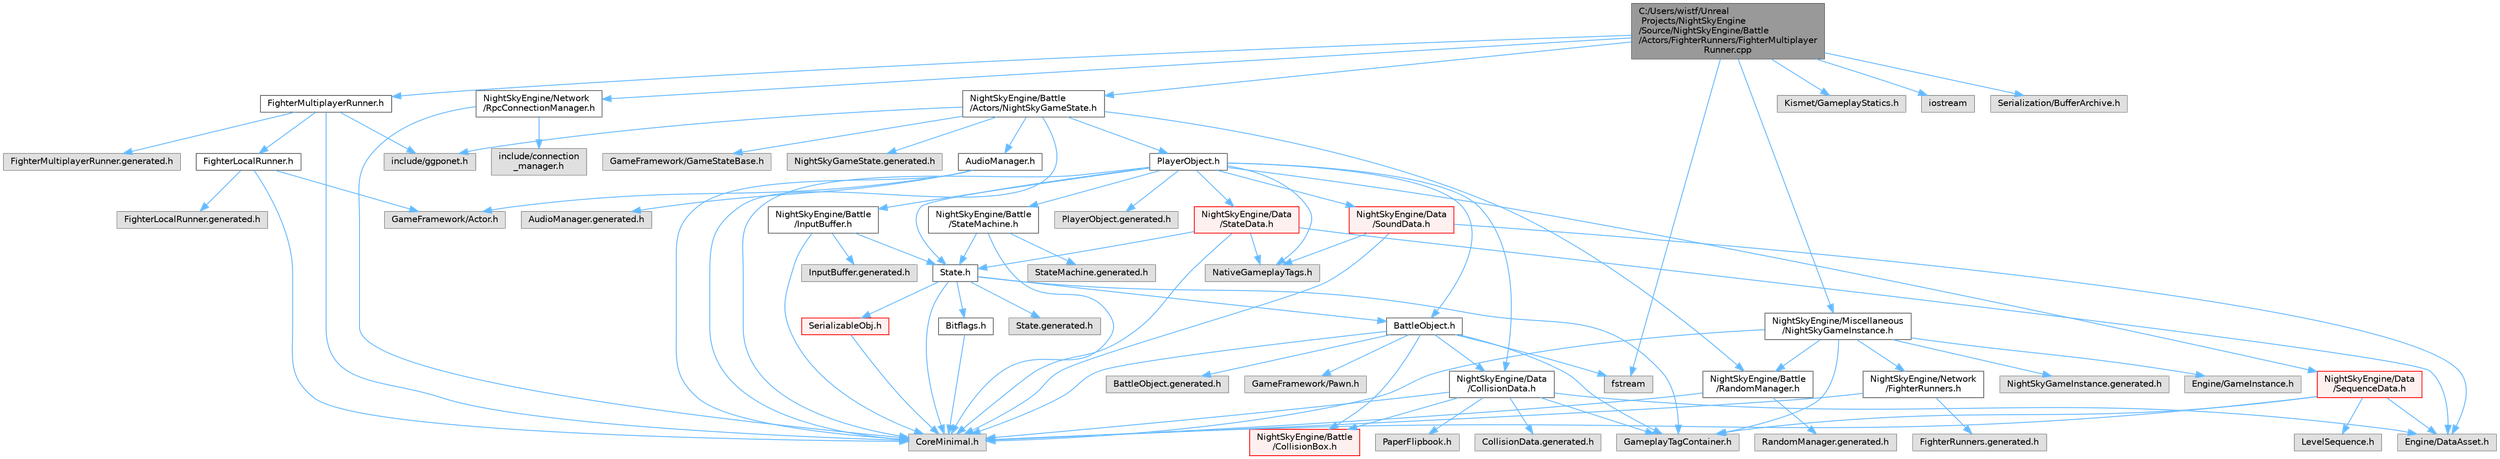 digraph "C:/Users/wistf/Unreal Projects/NightSkyEngine/Source/NightSkyEngine/Battle/Actors/FighterRunners/FighterMultiplayerRunner.cpp"
{
 // LATEX_PDF_SIZE
  bgcolor="transparent";
  edge [fontname=Helvetica,fontsize=10,labelfontname=Helvetica,labelfontsize=10];
  node [fontname=Helvetica,fontsize=10,shape=box,height=0.2,width=0.4];
  Node1 [id="Node000001",label="C:/Users/wistf/Unreal\l Projects/NightSkyEngine\l/Source/NightSkyEngine/Battle\l/Actors/FighterRunners/FighterMultiplayer\lRunner.cpp",height=0.2,width=0.4,color="gray40", fillcolor="grey60", style="filled", fontcolor="black",tooltip=" "];
  Node1 -> Node2 [id="edge1_Node000001_Node000002",color="steelblue1",style="solid",tooltip=" "];
  Node2 [id="Node000002",label="FighterMultiplayerRunner.h",height=0.2,width=0.4,color="grey40", fillcolor="white", style="filled",URL="$_fighter_multiplayer_runner_8h.html",tooltip=" "];
  Node2 -> Node3 [id="edge2_Node000002_Node000003",color="steelblue1",style="solid",tooltip=" "];
  Node3 [id="Node000003",label="CoreMinimal.h",height=0.2,width=0.4,color="grey60", fillcolor="#E0E0E0", style="filled",tooltip=" "];
  Node2 -> Node4 [id="edge3_Node000002_Node000004",color="steelblue1",style="solid",tooltip=" "];
  Node4 [id="Node000004",label="FighterLocalRunner.h",height=0.2,width=0.4,color="grey40", fillcolor="white", style="filled",URL="$_fighter_local_runner_8h.html",tooltip=" "];
  Node4 -> Node3 [id="edge4_Node000004_Node000003",color="steelblue1",style="solid",tooltip=" "];
  Node4 -> Node5 [id="edge5_Node000004_Node000005",color="steelblue1",style="solid",tooltip=" "];
  Node5 [id="Node000005",label="GameFramework/Actor.h",height=0.2,width=0.4,color="grey60", fillcolor="#E0E0E0", style="filled",tooltip=" "];
  Node4 -> Node6 [id="edge6_Node000004_Node000006",color="steelblue1",style="solid",tooltip=" "];
  Node6 [id="Node000006",label="FighterLocalRunner.generated.h",height=0.2,width=0.4,color="grey60", fillcolor="#E0E0E0", style="filled",tooltip=" "];
  Node2 -> Node7 [id="edge7_Node000002_Node000007",color="steelblue1",style="solid",tooltip=" "];
  Node7 [id="Node000007",label="include/ggponet.h",height=0.2,width=0.4,color="grey60", fillcolor="#E0E0E0", style="filled",tooltip=" "];
  Node2 -> Node8 [id="edge8_Node000002_Node000008",color="steelblue1",style="solid",tooltip=" "];
  Node8 [id="Node000008",label="FighterMultiplayerRunner.generated.h",height=0.2,width=0.4,color="grey60", fillcolor="#E0E0E0", style="filled",tooltip=" "];
  Node1 -> Node9 [id="edge9_Node000001_Node000009",color="steelblue1",style="solid",tooltip=" "];
  Node9 [id="Node000009",label="fstream",height=0.2,width=0.4,color="grey60", fillcolor="#E0E0E0", style="filled",tooltip=" "];
  Node1 -> Node10 [id="edge10_Node000001_Node000010",color="steelblue1",style="solid",tooltip=" "];
  Node10 [id="Node000010",label="Kismet/GameplayStatics.h",height=0.2,width=0.4,color="grey60", fillcolor="#E0E0E0", style="filled",tooltip=" "];
  Node1 -> Node11 [id="edge11_Node000001_Node000011",color="steelblue1",style="solid",tooltip=" "];
  Node11 [id="Node000011",label="NightSkyEngine/Battle\l/Actors/NightSkyGameState.h",height=0.2,width=0.4,color="grey40", fillcolor="white", style="filled",URL="$_night_sky_game_state_8h.html",tooltip=" "];
  Node11 -> Node3 [id="edge12_Node000011_Node000003",color="steelblue1",style="solid",tooltip=" "];
  Node11 -> Node12 [id="edge13_Node000011_Node000012",color="steelblue1",style="solid",tooltip=" "];
  Node12 [id="Node000012",label="AudioManager.h",height=0.2,width=0.4,color="grey40", fillcolor="white", style="filled",URL="$_audio_manager_8h.html",tooltip=" "];
  Node12 -> Node3 [id="edge14_Node000012_Node000003",color="steelblue1",style="solid",tooltip=" "];
  Node12 -> Node5 [id="edge15_Node000012_Node000005",color="steelblue1",style="solid",tooltip=" "];
  Node12 -> Node13 [id="edge16_Node000012_Node000013",color="steelblue1",style="solid",tooltip=" "];
  Node13 [id="Node000013",label="AudioManager.generated.h",height=0.2,width=0.4,color="grey60", fillcolor="#E0E0E0", style="filled",tooltip=" "];
  Node11 -> Node14 [id="edge17_Node000011_Node000014",color="steelblue1",style="solid",tooltip=" "];
  Node14 [id="Node000014",label="PlayerObject.h",height=0.2,width=0.4,color="grey40", fillcolor="white", style="filled",URL="$_player_object_8h.html",tooltip=" "];
  Node14 -> Node3 [id="edge18_Node000014_Node000003",color="steelblue1",style="solid",tooltip=" "];
  Node14 -> Node15 [id="edge19_Node000014_Node000015",color="steelblue1",style="solid",tooltip=" "];
  Node15 [id="Node000015",label="BattleObject.h",height=0.2,width=0.4,color="grey40", fillcolor="white", style="filled",URL="$_battle_object_8h.html",tooltip=" "];
  Node15 -> Node9 [id="edge20_Node000015_Node000009",color="steelblue1",style="solid",tooltip=" "];
  Node15 -> Node3 [id="edge21_Node000015_Node000003",color="steelblue1",style="solid",tooltip=" "];
  Node15 -> Node16 [id="edge22_Node000015_Node000016",color="steelblue1",style="solid",tooltip=" "];
  Node16 [id="Node000016",label="GameplayTagContainer.h",height=0.2,width=0.4,color="grey60", fillcolor="#E0E0E0", style="filled",tooltip=" "];
  Node15 -> Node17 [id="edge23_Node000015_Node000017",color="steelblue1",style="solid",tooltip=" "];
  Node17 [id="Node000017",label="GameFramework/Pawn.h",height=0.2,width=0.4,color="grey60", fillcolor="#E0E0E0", style="filled",tooltip=" "];
  Node15 -> Node18 [id="edge24_Node000015_Node000018",color="steelblue1",style="solid",tooltip=" "];
  Node18 [id="Node000018",label="NightSkyEngine/Battle\l/CollisionBox.h",height=0.2,width=0.4,color="red", fillcolor="#FFF0F0", style="filled",URL="$_collision_box_8h.html",tooltip=" "];
  Node15 -> Node21 [id="edge25_Node000015_Node000021",color="steelblue1",style="solid",tooltip=" "];
  Node21 [id="Node000021",label="NightSkyEngine/Data\l/CollisionData.h",height=0.2,width=0.4,color="grey40", fillcolor="white", style="filled",URL="$_collision_data_8h.html",tooltip=" "];
  Node21 -> Node3 [id="edge26_Node000021_Node000003",color="steelblue1",style="solid",tooltip=" "];
  Node21 -> Node22 [id="edge27_Node000021_Node000022",color="steelblue1",style="solid",tooltip=" "];
  Node22 [id="Node000022",label="Engine/DataAsset.h",height=0.2,width=0.4,color="grey60", fillcolor="#E0E0E0", style="filled",tooltip=" "];
  Node21 -> Node16 [id="edge28_Node000021_Node000016",color="steelblue1",style="solid",tooltip=" "];
  Node21 -> Node23 [id="edge29_Node000021_Node000023",color="steelblue1",style="solid",tooltip=" "];
  Node23 [id="Node000023",label="PaperFlipbook.h",height=0.2,width=0.4,color="grey60", fillcolor="#E0E0E0", style="filled",tooltip=" "];
  Node21 -> Node18 [id="edge30_Node000021_Node000018",color="steelblue1",style="solid",tooltip=" "];
  Node21 -> Node24 [id="edge31_Node000021_Node000024",color="steelblue1",style="solid",tooltip=" "];
  Node24 [id="Node000024",label="CollisionData.generated.h",height=0.2,width=0.4,color="grey60", fillcolor="#E0E0E0", style="filled",tooltip=" "];
  Node15 -> Node25 [id="edge32_Node000015_Node000025",color="steelblue1",style="solid",tooltip=" "];
  Node25 [id="Node000025",label="BattleObject.generated.h",height=0.2,width=0.4,color="grey60", fillcolor="#E0E0E0", style="filled",tooltip=" "];
  Node14 -> Node26 [id="edge33_Node000014_Node000026",color="steelblue1",style="solid",tooltip=" "];
  Node26 [id="Node000026",label="NativeGameplayTags.h",height=0.2,width=0.4,color="grey60", fillcolor="#E0E0E0", style="filled",tooltip=" "];
  Node14 -> Node27 [id="edge34_Node000014_Node000027",color="steelblue1",style="solid",tooltip=" "];
  Node27 [id="Node000027",label="NightSkyEngine/Battle\l/InputBuffer.h",height=0.2,width=0.4,color="grey40", fillcolor="white", style="filled",URL="$_input_buffer_8h.html",tooltip=" "];
  Node27 -> Node3 [id="edge35_Node000027_Node000003",color="steelblue1",style="solid",tooltip=" "];
  Node27 -> Node28 [id="edge36_Node000027_Node000028",color="steelblue1",style="solid",tooltip=" "];
  Node28 [id="Node000028",label="State.h",height=0.2,width=0.4,color="grey40", fillcolor="white", style="filled",URL="$_state_8h.html",tooltip=" "];
  Node28 -> Node3 [id="edge37_Node000028_Node000003",color="steelblue1",style="solid",tooltip=" "];
  Node28 -> Node29 [id="edge38_Node000028_Node000029",color="steelblue1",style="solid",tooltip=" "];
  Node29 [id="Node000029",label="Bitflags.h",height=0.2,width=0.4,color="grey40", fillcolor="white", style="filled",URL="$_bitflags_8h.html",tooltip=" "];
  Node29 -> Node3 [id="edge39_Node000029_Node000003",color="steelblue1",style="solid",tooltip=" "];
  Node28 -> Node16 [id="edge40_Node000028_Node000016",color="steelblue1",style="solid",tooltip=" "];
  Node28 -> Node30 [id="edge41_Node000028_Node000030",color="steelblue1",style="solid",tooltip=" "];
  Node30 [id="Node000030",label="SerializableObj.h",height=0.2,width=0.4,color="red", fillcolor="#FFF0F0", style="filled",URL="$_serializable_obj_8h.html",tooltip=" "];
  Node30 -> Node3 [id="edge42_Node000030_Node000003",color="steelblue1",style="solid",tooltip=" "];
  Node28 -> Node15 [id="edge43_Node000028_Node000015",color="steelblue1",style="solid",tooltip=" "];
  Node28 -> Node33 [id="edge44_Node000028_Node000033",color="steelblue1",style="solid",tooltip=" "];
  Node33 [id="Node000033",label="State.generated.h",height=0.2,width=0.4,color="grey60", fillcolor="#E0E0E0", style="filled",tooltip=" "];
  Node27 -> Node34 [id="edge45_Node000027_Node000034",color="steelblue1",style="solid",tooltip=" "];
  Node34 [id="Node000034",label="InputBuffer.generated.h",height=0.2,width=0.4,color="grey60", fillcolor="#E0E0E0", style="filled",tooltip=" "];
  Node14 -> Node28 [id="edge46_Node000014_Node000028",color="steelblue1",style="solid",tooltip=" "];
  Node14 -> Node35 [id="edge47_Node000014_Node000035",color="steelblue1",style="solid",tooltip=" "];
  Node35 [id="Node000035",label="NightSkyEngine/Battle\l/StateMachine.h",height=0.2,width=0.4,color="grey40", fillcolor="white", style="filled",URL="$_state_machine_8h.html",tooltip=" "];
  Node35 -> Node3 [id="edge48_Node000035_Node000003",color="steelblue1",style="solid",tooltip=" "];
  Node35 -> Node28 [id="edge49_Node000035_Node000028",color="steelblue1",style="solid",tooltip=" "];
  Node35 -> Node36 [id="edge50_Node000035_Node000036",color="steelblue1",style="solid",tooltip=" "];
  Node36 [id="Node000036",label="StateMachine.generated.h",height=0.2,width=0.4,color="grey60", fillcolor="#E0E0E0", style="filled",tooltip=" "];
  Node14 -> Node21 [id="edge51_Node000014_Node000021",color="steelblue1",style="solid",tooltip=" "];
  Node14 -> Node37 [id="edge52_Node000014_Node000037",color="steelblue1",style="solid",tooltip=" "];
  Node37 [id="Node000037",label="NightSkyEngine/Data\l/SequenceData.h",height=0.2,width=0.4,color="red", fillcolor="#FFF0F0", style="filled",URL="$_sequence_data_8h.html",tooltip=" "];
  Node37 -> Node3 [id="edge53_Node000037_Node000003",color="steelblue1",style="solid",tooltip=" "];
  Node37 -> Node16 [id="edge54_Node000037_Node000016",color="steelblue1",style="solid",tooltip=" "];
  Node37 -> Node22 [id="edge55_Node000037_Node000022",color="steelblue1",style="solid",tooltip=" "];
  Node37 -> Node38 [id="edge56_Node000037_Node000038",color="steelblue1",style="solid",tooltip=" "];
  Node38 [id="Node000038",label="LevelSequence.h",height=0.2,width=0.4,color="grey60", fillcolor="#E0E0E0", style="filled",tooltip=" "];
  Node14 -> Node40 [id="edge57_Node000014_Node000040",color="steelblue1",style="solid",tooltip=" "];
  Node40 [id="Node000040",label="NightSkyEngine/Data\l/SoundData.h",height=0.2,width=0.4,color="red", fillcolor="#FFF0F0", style="filled",URL="$_sound_data_8h.html",tooltip=" "];
  Node40 -> Node3 [id="edge58_Node000040_Node000003",color="steelblue1",style="solid",tooltip=" "];
  Node40 -> Node26 [id="edge59_Node000040_Node000026",color="steelblue1",style="solid",tooltip=" "];
  Node40 -> Node22 [id="edge60_Node000040_Node000022",color="steelblue1",style="solid",tooltip=" "];
  Node14 -> Node42 [id="edge61_Node000014_Node000042",color="steelblue1",style="solid",tooltip=" "];
  Node42 [id="Node000042",label="NightSkyEngine/Data\l/StateData.h",height=0.2,width=0.4,color="red", fillcolor="#FFF0F0", style="filled",URL="$_state_data_8h.html",tooltip=" "];
  Node42 -> Node3 [id="edge62_Node000042_Node000003",color="steelblue1",style="solid",tooltip=" "];
  Node42 -> Node26 [id="edge63_Node000042_Node000026",color="steelblue1",style="solid",tooltip=" "];
  Node42 -> Node22 [id="edge64_Node000042_Node000022",color="steelblue1",style="solid",tooltip=" "];
  Node42 -> Node28 [id="edge65_Node000042_Node000028",color="steelblue1",style="solid",tooltip=" "];
  Node14 -> Node44 [id="edge66_Node000014_Node000044",color="steelblue1",style="solid",tooltip=" "];
  Node44 [id="Node000044",label="PlayerObject.generated.h",height=0.2,width=0.4,color="grey60", fillcolor="#E0E0E0", style="filled",tooltip=" "];
  Node11 -> Node45 [id="edge67_Node000011_Node000045",color="steelblue1",style="solid",tooltip=" "];
  Node45 [id="Node000045",label="GameFramework/GameStateBase.h",height=0.2,width=0.4,color="grey60", fillcolor="#E0E0E0", style="filled",tooltip=" "];
  Node11 -> Node7 [id="edge68_Node000011_Node000007",color="steelblue1",style="solid",tooltip=" "];
  Node11 -> Node46 [id="edge69_Node000011_Node000046",color="steelblue1",style="solid",tooltip=" "];
  Node46 [id="Node000046",label="NightSkyEngine/Battle\l/RandomManager.h",height=0.2,width=0.4,color="grey40", fillcolor="white", style="filled",URL="$_random_manager_8h.html",tooltip=" "];
  Node46 -> Node3 [id="edge70_Node000046_Node000003",color="steelblue1",style="solid",tooltip=" "];
  Node46 -> Node47 [id="edge71_Node000046_Node000047",color="steelblue1",style="solid",tooltip=" "];
  Node47 [id="Node000047",label="RandomManager.generated.h",height=0.2,width=0.4,color="grey60", fillcolor="#E0E0E0", style="filled",tooltip=" "];
  Node11 -> Node48 [id="edge72_Node000011_Node000048",color="steelblue1",style="solid",tooltip=" "];
  Node48 [id="Node000048",label="NightSkyGameState.generated.h",height=0.2,width=0.4,color="grey60", fillcolor="#E0E0E0", style="filled",tooltip=" "];
  Node1 -> Node49 [id="edge73_Node000001_Node000049",color="steelblue1",style="solid",tooltip=" "];
  Node49 [id="Node000049",label="NightSkyEngine/Miscellaneous\l/NightSkyGameInstance.h",height=0.2,width=0.4,color="grey40", fillcolor="white", style="filled",URL="$_night_sky_game_instance_8h.html",tooltip=" "];
  Node49 -> Node3 [id="edge74_Node000049_Node000003",color="steelblue1",style="solid",tooltip=" "];
  Node49 -> Node50 [id="edge75_Node000049_Node000050",color="steelblue1",style="solid",tooltip=" "];
  Node50 [id="Node000050",label="NightSkyEngine/Network\l/FighterRunners.h",height=0.2,width=0.4,color="grey40", fillcolor="white", style="filled",URL="$_fighter_runners_8h.html",tooltip=" "];
  Node50 -> Node3 [id="edge76_Node000050_Node000003",color="steelblue1",style="solid",tooltip=" "];
  Node50 -> Node51 [id="edge77_Node000050_Node000051",color="steelblue1",style="solid",tooltip=" "];
  Node51 [id="Node000051",label="FighterRunners.generated.h",height=0.2,width=0.4,color="grey60", fillcolor="#E0E0E0", style="filled",tooltip=" "];
  Node49 -> Node16 [id="edge78_Node000049_Node000016",color="steelblue1",style="solid",tooltip=" "];
  Node49 -> Node46 [id="edge79_Node000049_Node000046",color="steelblue1",style="solid",tooltip=" "];
  Node49 -> Node52 [id="edge80_Node000049_Node000052",color="steelblue1",style="solid",tooltip=" "];
  Node52 [id="Node000052",label="Engine/GameInstance.h",height=0.2,width=0.4,color="grey60", fillcolor="#E0E0E0", style="filled",tooltip=" "];
  Node49 -> Node53 [id="edge81_Node000049_Node000053",color="steelblue1",style="solid",tooltip=" "];
  Node53 [id="Node000053",label="NightSkyGameInstance.generated.h",height=0.2,width=0.4,color="grey60", fillcolor="#E0E0E0", style="filled",tooltip=" "];
  Node1 -> Node54 [id="edge82_Node000001_Node000054",color="steelblue1",style="solid",tooltip=" "];
  Node54 [id="Node000054",label="NightSkyEngine/Network\l/RpcConnectionManager.h",height=0.2,width=0.4,color="grey40", fillcolor="white", style="filled",URL="$_rpc_connection_manager_8h.html",tooltip=" "];
  Node54 -> Node3 [id="edge83_Node000054_Node000003",color="steelblue1",style="solid",tooltip=" "];
  Node54 -> Node55 [id="edge84_Node000054_Node000055",color="steelblue1",style="solid",tooltip=" "];
  Node55 [id="Node000055",label="include/connection\l_manager.h",height=0.2,width=0.4,color="grey60", fillcolor="#E0E0E0", style="filled",tooltip=" "];
  Node1 -> Node56 [id="edge85_Node000001_Node000056",color="steelblue1",style="solid",tooltip=" "];
  Node56 [id="Node000056",label="iostream",height=0.2,width=0.4,color="grey60", fillcolor="#E0E0E0", style="filled",tooltip=" "];
  Node1 -> Node57 [id="edge86_Node000001_Node000057",color="steelblue1",style="solid",tooltip=" "];
  Node57 [id="Node000057",label="Serialization/BufferArchive.h",height=0.2,width=0.4,color="grey60", fillcolor="#E0E0E0", style="filled",tooltip=" "];
}
